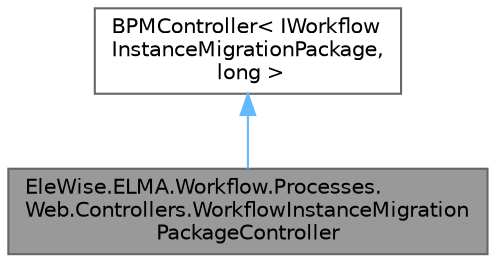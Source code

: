 digraph "EleWise.ELMA.Workflow.Processes.Web.Controllers.WorkflowInstanceMigrationPackageController"
{
 // LATEX_PDF_SIZE
  bgcolor="transparent";
  edge [fontname=Helvetica,fontsize=10,labelfontname=Helvetica,labelfontsize=10];
  node [fontname=Helvetica,fontsize=10,shape=box,height=0.2,width=0.4];
  Node1 [id="Node000001",label="EleWise.ELMA.Workflow.Processes.\lWeb.Controllers.WorkflowInstanceMigration\lPackageController",height=0.2,width=0.4,color="gray40", fillcolor="grey60", style="filled", fontcolor="black",tooltip="Контроллер для работы с пакетами миграции экземпляров процесса"];
  Node2 -> Node1 [id="edge1_Node000001_Node000002",dir="back",color="steelblue1",style="solid",tooltip=" "];
  Node2 [id="Node000002",label="BPMController\< IWorkflow\lInstanceMigrationPackage,\l long \>",height=0.2,width=0.4,color="gray40", fillcolor="white", style="filled",tooltip=" "];
}
